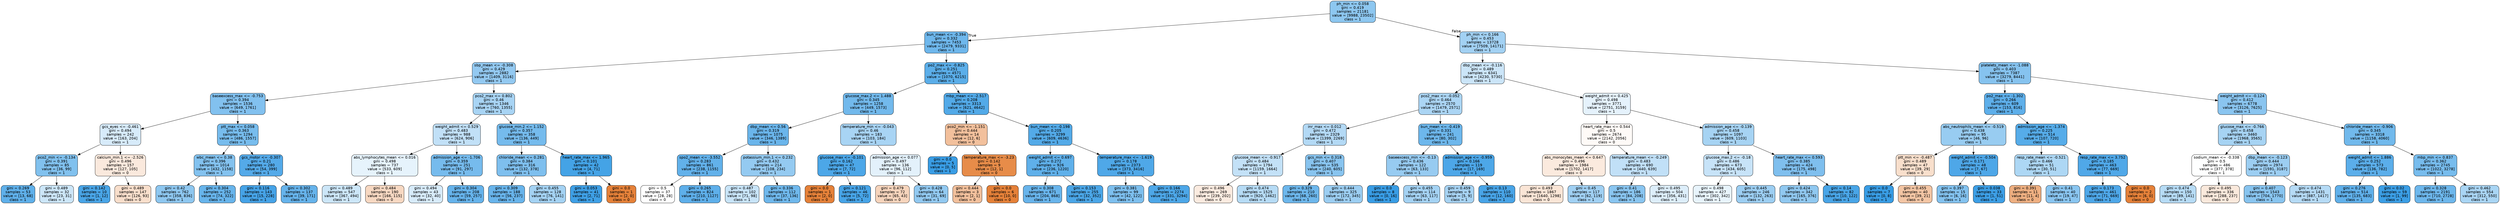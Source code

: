 digraph Tree {
node [shape=box, style="filled, rounded", color="black", fontname="helvetica"] ;
edge [fontname="helvetica"] ;
0 [label="ph_min <= 0.058\ngini = 0.419\nsamples = 21181\nvalue = [9988, 23502]\nclass = 1", fillcolor="#8dc7f0"] ;
1 [label="bun_mean <= -0.394\ngini = 0.332\nsamples = 7453\nvalue = [2479, 9331]\nclass = 1", fillcolor="#6eb7ec"] ;
0 -> 1 [labeldistance=2.5, labelangle=45, headlabel="True"] ;
2 [label="sbp_mean <= -0.308\ngini = 0.429\nsamples = 2882\nvalue = [1409, 3116]\nclass = 1", fillcolor="#93c9f1"] ;
1 -> 2 ;
3 [label="baseexcess_max <= -0.753\ngini = 0.394\nsamples = 1536\nvalue = [649, 1761]\nclass = 1", fillcolor="#82c1ef"] ;
2 -> 3 ;
4 [label="gcs_eyes <= -0.461\ngini = 0.494\nsamples = 242\nvalue = [163, 204]\nclass = 1", fillcolor="#d7ebfa"] ;
3 -> 4 ;
5 [label="pco2_min <= -0.134\ngini = 0.391\nsamples = 85\nvalue = [36, 99]\nclass = 1", fillcolor="#81c1ee"] ;
4 -> 5 ;
6 [label="gini = 0.269\nsamples = 53\nvalue = [13, 68]\nclass = 1", fillcolor="#5fb0ea"] ;
5 -> 6 ;
7 [label="gini = 0.489\nsamples = 32\nvalue = [23, 31]\nclass = 1", fillcolor="#cce6f8"] ;
5 -> 7 ;
8 [label="calcium_min.1 <= -2.526\ngini = 0.496\nsamples = 157\nvalue = [127, 105]\nclass = 0", fillcolor="#fae9dd"] ;
4 -> 8 ;
9 [label="gini = 0.142\nsamples = 10\nvalue = [1, 12]\nclass = 1", fillcolor="#49a5e7"] ;
8 -> 9 ;
10 [label="gini = 0.489\nsamples = 147\nvalue = [126, 93]\nclass = 0", fillcolor="#f8decb"] ;
8 -> 10 ;
11 [label="ptt_max <= 0.058\ngini = 0.363\nsamples = 1294\nvalue = [486, 1557]\nclass = 1", fillcolor="#77bced"] ;
3 -> 11 ;
12 [label="wbc_mean <= 0.38\ngini = 0.396\nsamples = 1014\nvalue = [432, 1158]\nclass = 1", fillcolor="#83c2ef"] ;
11 -> 12 ;
13 [label="gini = 0.42\nsamples = 762\nvalue = [358, 836]\nclass = 1", fillcolor="#8ec7f0"] ;
12 -> 13 ;
14 [label="gini = 0.304\nsamples = 252\nvalue = [74, 322]\nclass = 1", fillcolor="#67b4eb"] ;
12 -> 14 ;
15 [label="gcs_motor <= -0.307\ngini = 0.21\nsamples = 280\nvalue = [54, 399]\nclass = 1", fillcolor="#54aae9"] ;
11 -> 15 ;
16 [label="gini = 0.116\nsamples = 143\nvalue = [15, 228]\nclass = 1", fillcolor="#46a3e7"] ;
15 -> 16 ;
17 [label="gini = 0.302\nsamples = 137\nvalue = [39, 171]\nclass = 1", fillcolor="#66b3eb"] ;
15 -> 17 ;
18 [label="pco2_max <= 0.802\ngini = 0.46\nsamples = 1346\nvalue = [760, 1355]\nclass = 1", fillcolor="#a8d4f4"] ;
2 -> 18 ;
19 [label="weight_admit <= 0.529\ngini = 0.483\nsamples = 988\nvalue = [624, 906]\nclass = 1", fillcolor="#c1e0f7"] ;
18 -> 19 ;
20 [label="abs_lymphocytes_mean <= 0.016\ngini = 0.498\nsamples = 737\nvalue = [533, 609]\nclass = 1", fillcolor="#e6f3fc"] ;
19 -> 20 ;
21 [label="gini = 0.489\nsamples = 547\nvalue = [367, 494]\nclass = 1", fillcolor="#cce6f8"] ;
20 -> 21 ;
22 [label="gini = 0.484\nsamples = 190\nvalue = [166, 115]\nclass = 0", fillcolor="#f7d8c2"] ;
20 -> 22 ;
23 [label="admission_age <= -1.706\ngini = 0.359\nsamples = 251\nvalue = [91, 297]\nclass = 1", fillcolor="#76bbed"] ;
19 -> 23 ;
24 [label="gini = 0.494\nsamples = 43\nvalue = [32, 40]\nclass = 1", fillcolor="#d7ebfa"] ;
23 -> 24 ;
25 [label="gini = 0.304\nsamples = 208\nvalue = [59, 257]\nclass = 1", fillcolor="#66b3eb"] ;
23 -> 25 ;
26 [label="glucose_min.2 <= 1.152\ngini = 0.357\nsamples = 358\nvalue = [136, 449]\nclass = 1", fillcolor="#75bbed"] ;
18 -> 26 ;
27 [label="chloride_mean <= 0.281\ngini = 0.384\nsamples = 316\nvalue = [132, 378]\nclass = 1", fillcolor="#7ebfee"] ;
26 -> 27 ;
28 [label="gini = 0.309\nsamples = 188\nvalue = [56, 237]\nclass = 1", fillcolor="#68b4eb"] ;
27 -> 28 ;
29 [label="gini = 0.455\nsamples = 128\nvalue = [76, 141]\nclass = 1", fillcolor="#a4d2f3"] ;
27 -> 29 ;
30 [label="heart_rate_max <= 1.965\ngini = 0.101\nsamples = 42\nvalue = [4, 71]\nclass = 1", fillcolor="#44a3e6"] ;
26 -> 30 ;
31 [label="gini = 0.053\nsamples = 41\nvalue = [2, 71]\nclass = 1", fillcolor="#3fa0e6"] ;
30 -> 31 ;
32 [label="gini = 0.0\nsamples = 1\nvalue = [2, 0]\nclass = 0", fillcolor="#e58139"] ;
30 -> 32 ;
33 [label="po2_max <= -0.825\ngini = 0.251\nsamples = 4571\nvalue = [1070, 6215]\nclass = 1", fillcolor="#5baee9"] ;
1 -> 33 ;
34 [label="glucose_max.2 <= 1.488\ngini = 0.345\nsamples = 1258\nvalue = [449, 1573]\nclass = 1", fillcolor="#72b9ec"] ;
33 -> 34 ;
35 [label="dbp_mean <= 0.56\ngini = 0.319\nsamples = 1075\nvalue = [346, 1389]\nclass = 1", fillcolor="#6ab5eb"] ;
34 -> 35 ;
36 [label="spo2_mean <= -3.552\ngini = 0.283\nsamples = 861\nvalue = [238, 1155]\nclass = 1", fillcolor="#62b1ea"] ;
35 -> 36 ;
37 [label="gini = 0.5\nsamples = 37\nvalue = [28, 28]\nclass = 0", fillcolor="#ffffff"] ;
36 -> 37 ;
38 [label="gini = 0.265\nsamples = 824\nvalue = [210, 1127]\nclass = 1", fillcolor="#5eafea"] ;
36 -> 38 ;
39 [label="potassium_min.1 <= 0.232\ngini = 0.432\nsamples = 214\nvalue = [108, 234]\nclass = 1", fillcolor="#94caf1"] ;
35 -> 39 ;
40 [label="gini = 0.487\nsamples = 102\nvalue = [71, 98]\nclass = 1", fillcolor="#c8e4f8"] ;
39 -> 40 ;
41 [label="gini = 0.336\nsamples = 112\nvalue = [37, 136]\nclass = 1", fillcolor="#6fb8ec"] ;
39 -> 41 ;
42 [label="temperature_min <= -0.043\ngini = 0.46\nsamples = 183\nvalue = [103, 184]\nclass = 1", fillcolor="#a8d4f4"] ;
34 -> 42 ;
43 [label="glucose_max <= -0.101\ngini = 0.162\nsamples = 47\nvalue = [7, 72]\nclass = 1", fillcolor="#4ca7e8"] ;
42 -> 43 ;
44 [label="gini = 0.0\nsamples = 1\nvalue = [2, 0]\nclass = 0", fillcolor="#e58139"] ;
43 -> 44 ;
45 [label="gini = 0.121\nsamples = 46\nvalue = [5, 72]\nclass = 1", fillcolor="#47a4e7"] ;
43 -> 45 ;
46 [label="admission_age <= 0.077\ngini = 0.497\nsamples = 136\nvalue = [96, 112]\nclass = 1", fillcolor="#e3f1fb"] ;
42 -> 46 ;
47 [label="gini = 0.479\nsamples = 72\nvalue = [65, 43]\nclass = 0", fillcolor="#f6d4bc"] ;
46 -> 47 ;
48 [label="gini = 0.428\nsamples = 64\nvalue = [31, 69]\nclass = 1", fillcolor="#92c9f1"] ;
46 -> 48 ;
49 [label="mbp_mean <= -2.517\ngini = 0.208\nsamples = 3313\nvalue = [621, 4642]\nclass = 1", fillcolor="#53aae8"] ;
33 -> 49 ;
50 [label="pco2_min <= -1.151\ngini = 0.444\nsamples = 14\nvalue = [12, 6]\nclass = 0", fillcolor="#f2c09c"] ;
49 -> 50 ;
51 [label="gini = 0.0\nsamples = 5\nvalue = [0, 5]\nclass = 1", fillcolor="#399de5"] ;
50 -> 51 ;
52 [label="temperature_max <= -3.23\ngini = 0.142\nsamples = 9\nvalue = [12, 1]\nclass = 0", fillcolor="#e78c49"] ;
50 -> 52 ;
53 [label="gini = 0.444\nsamples = 3\nvalue = [2, 1]\nclass = 0", fillcolor="#f2c09c"] ;
52 -> 53 ;
54 [label="gini = 0.0\nsamples = 6\nvalue = [10, 0]\nclass = 0", fillcolor="#e58139"] ;
52 -> 54 ;
55 [label="bun_mean <= -0.198\ngini = 0.205\nsamples = 3299\nvalue = [609, 4636]\nclass = 1", fillcolor="#53aae8"] ;
49 -> 55 ;
56 [label="weight_admit <= 0.697\ngini = 0.272\nsamples = 926\nvalue = [236, 1220]\nclass = 1", fillcolor="#5fb0ea"] ;
55 -> 56 ;
57 [label="gini = 0.308\nsamples = 671\nvalue = [204, 868]\nclass = 1", fillcolor="#68b4eb"] ;
56 -> 57 ;
58 [label="gini = 0.153\nsamples = 255\nvalue = [32, 352]\nclass = 1", fillcolor="#4ba6e7"] ;
56 -> 58 ;
59 [label="temperature_max <= -1.619\ngini = 0.178\nsamples = 2373\nvalue = [373, 3416]\nclass = 1", fillcolor="#4fa8e8"] ;
55 -> 59 ;
60 [label="gini = 0.381\nsamples = 99\nvalue = [42, 122]\nclass = 1", fillcolor="#7dbfee"] ;
59 -> 60 ;
61 [label="gini = 0.166\nsamples = 2274\nvalue = [331, 3294]\nclass = 1", fillcolor="#4da7e8"] ;
59 -> 61 ;
62 [label="ph_min <= 0.166\ngini = 0.453\nsamples = 13728\nvalue = [7509, 14171]\nclass = 1", fillcolor="#a2d1f3"] ;
0 -> 62 [labeldistance=2.5, labelangle=-45, headlabel="False"] ;
63 [label="dbp_mean <= -0.116\ngini = 0.489\nsamples = 6341\nvalue = [4230, 5730]\nclass = 1", fillcolor="#cbe5f8"] ;
62 -> 63 ;
64 [label="pco2_max <= -0.052\ngini = 0.464\nsamples = 2570\nvalue = [1479, 2571]\nclass = 1", fillcolor="#abd5f4"] ;
63 -> 64 ;
65 [label="inr_max <= 0.012\ngini = 0.472\nsamples = 2329\nvalue = [1399, 2269]\nclass = 1", fillcolor="#b3d9f5"] ;
64 -> 65 ;
66 [label="glucose_mean <= -0.917\ngini = 0.484\nsamples = 1794\nvalue = [1159, 1664]\nclass = 1", fillcolor="#c3e1f7"] ;
65 -> 66 ;
67 [label="gini = 0.496\nsamples = 269\nvalue = [239, 202]\nclass = 0", fillcolor="#fbebe0"] ;
66 -> 67 ;
68 [label="gini = 0.474\nsamples = 1525\nvalue = [920, 1462]\nclass = 1", fillcolor="#b6dbf5"] ;
66 -> 68 ;
69 [label="gcs_min <= 0.318\ngini = 0.407\nsamples = 535\nvalue = [240, 605]\nclass = 1", fillcolor="#88c4ef"] ;
65 -> 69 ;
70 [label="gini = 0.329\nsamples = 210\nvalue = [68, 260]\nclass = 1", fillcolor="#6db7ec"] ;
69 -> 70 ;
71 [label="gini = 0.444\nsamples = 325\nvalue = [172, 345]\nclass = 1", fillcolor="#9ccef2"] ;
69 -> 71 ;
72 [label="bun_mean <= -0.419\ngini = 0.331\nsamples = 241\nvalue = [80, 302]\nclass = 1", fillcolor="#6db7ec"] ;
64 -> 72 ;
73 [label="baseexcess_min <= -0.13\ngini = 0.436\nsamples = 122\nvalue = [63, 133]\nclass = 1", fillcolor="#97cbf1"] ;
72 -> 73 ;
74 [label="gini = 0.0\nsamples = 8\nvalue = [0, 16]\nclass = 1", fillcolor="#399de5"] ;
73 -> 74 ;
75 [label="gini = 0.455\nsamples = 114\nvalue = [63, 117]\nclass = 1", fillcolor="#a4d2f3"] ;
73 -> 75 ;
76 [label="admission_age <= -0.959\ngini = 0.166\nsamples = 119\nvalue = [17, 169]\nclass = 1", fillcolor="#4da7e8"] ;
72 -> 76 ;
77 [label="gini = 0.459\nsamples = 9\nvalue = [5, 9]\nclass = 1", fillcolor="#a7d3f3"] ;
76 -> 77 ;
78 [label="gini = 0.13\nsamples = 110\nvalue = [12, 160]\nclass = 1", fillcolor="#48a4e7"] ;
76 -> 78 ;
79 [label="weight_admit <= 0.425\ngini = 0.498\nsamples = 3771\nvalue = [2751, 3159]\nclass = 1", fillcolor="#e5f2fc"] ;
63 -> 79 ;
80 [label="heart_rate_max <= 0.544\ngini = 0.5\nsamples = 2674\nvalue = [2142, 2056]\nclass = 0", fillcolor="#fefaf7"] ;
79 -> 80 ;
81 [label="abs_monocytes_mean <= 0.647\ngini = 0.496\nsamples = 1984\nvalue = [1702, 1417]\nclass = 0", fillcolor="#fbeade"] ;
80 -> 81 ;
82 [label="gini = 0.493\nsamples = 1867\nvalue = [1640, 1298]\nclass = 0", fillcolor="#fae5d6"] ;
81 -> 82 ;
83 [label="gini = 0.45\nsamples = 117\nvalue = [62, 119]\nclass = 1", fillcolor="#a0d0f3"] ;
81 -> 83 ;
84 [label="temperature_mean <= -0.249\ngini = 0.483\nsamples = 690\nvalue = [440, 639]\nclass = 1", fillcolor="#c1e0f7"] ;
80 -> 84 ;
85 [label="gini = 0.41\nsamples = 186\nvalue = [84, 208]\nclass = 1", fillcolor="#89c5f0"] ;
84 -> 85 ;
86 [label="gini = 0.495\nsamples = 504\nvalue = [356, 431]\nclass = 1", fillcolor="#ddeefa"] ;
84 -> 86 ;
87 [label="admission_age <= -0.139\ngini = 0.458\nsamples = 1097\nvalue = [609, 1103]\nclass = 1", fillcolor="#a6d3f3"] ;
79 -> 87 ;
88 [label="glucose_max.2 <= -0.18\ngini = 0.486\nsamples = 673\nvalue = [434, 605]\nclass = 1", fillcolor="#c7e3f8"] ;
87 -> 88 ;
89 [label="gini = 0.498\nsamples = 427\nvalue = [302, 342]\nclass = 1", fillcolor="#e8f4fc"] ;
88 -> 89 ;
90 [label="gini = 0.445\nsamples = 246\nvalue = [132, 263]\nclass = 1", fillcolor="#9ccef2"] ;
88 -> 90 ;
91 [label="heart_rate_max <= 0.593\ngini = 0.385\nsamples = 424\nvalue = [175, 498]\nclass = 1", fillcolor="#7fbfee"] ;
87 -> 91 ;
92 [label="gini = 0.424\nsamples = 342\nvalue = [165, 376]\nclass = 1", fillcolor="#90c8f0"] ;
91 -> 92 ;
93 [label="gini = 0.14\nsamples = 82\nvalue = [10, 122]\nclass = 1", fillcolor="#49a5e7"] ;
91 -> 93 ;
94 [label="platelets_mean <= -1.088\ngini = 0.403\nsamples = 7387\nvalue = [3279, 8441]\nclass = 1", fillcolor="#86c3ef"] ;
62 -> 94 ;
95 [label="po2_max <= -1.302\ngini = 0.266\nsamples = 609\nvalue = [153, 816]\nclass = 1", fillcolor="#5eafea"] ;
94 -> 95 ;
96 [label="abs_neutrophils_mean <= -0.519\ngini = 0.438\nsamples = 95\nvalue = [46, 96]\nclass = 1", fillcolor="#98ccf1"] ;
95 -> 96 ;
97 [label="ptt_min <= -0.487\ngini = 0.489\nsamples = 47\nvalue = [39, 29]\nclass = 0", fillcolor="#f8dfcc"] ;
96 -> 97 ;
98 [label="gini = 0.0\nsamples = 7\nvalue = [0, 8]\nclass = 1", fillcolor="#399de5"] ;
97 -> 98 ;
99 [label="gini = 0.455\nsamples = 40\nvalue = [39, 21]\nclass = 0", fillcolor="#f3c5a4"] ;
97 -> 99 ;
100 [label="weight_admit <= -0.504\ngini = 0.171\nsamples = 48\nvalue = [7, 67]\nclass = 1", fillcolor="#4ea7e8"] ;
96 -> 100 ;
101 [label="gini = 0.397\nsamples = 15\nvalue = [6, 16]\nclass = 1", fillcolor="#83c2ef"] ;
100 -> 101 ;
102 [label="gini = 0.038\nsamples = 33\nvalue = [1, 51]\nclass = 1", fillcolor="#3d9fe6"] ;
100 -> 102 ;
103 [label="admission_age <= -1.374\ngini = 0.225\nsamples = 514\nvalue = [107, 720]\nclass = 1", fillcolor="#56ace9"] ;
95 -> 103 ;
104 [label="resp_rate_mean <= -0.521\ngini = 0.466\nsamples = 51\nvalue = [30, 51]\nclass = 1", fillcolor="#add7f4"] ;
103 -> 104 ;
105 [label="gini = 0.391\nsamples = 11\nvalue = [11, 4]\nclass = 0", fillcolor="#eeaf81"] ;
104 -> 105 ;
106 [label="gini = 0.41\nsamples = 40\nvalue = [19, 47]\nclass = 1", fillcolor="#89c5f0"] ;
104 -> 106 ;
107 [label="resp_rate_max <= 3.752\ngini = 0.185\nsamples = 463\nvalue = [77, 669]\nclass = 1", fillcolor="#50a8e8"] ;
103 -> 107 ;
108 [label="gini = 0.173\nsamples = 461\nvalue = [71, 669]\nclass = 1", fillcolor="#4ea7e8"] ;
107 -> 108 ;
109 [label="gini = 0.0\nsamples = 2\nvalue = [6, 0]\nclass = 0", fillcolor="#e58139"] ;
107 -> 109 ;
110 [label="weight_admit <= -0.124\ngini = 0.412\nsamples = 6778\nvalue = [3126, 7625]\nclass = 1", fillcolor="#8ac5f0"] ;
94 -> 110 ;
111 [label="glucose_max <= -0.766\ngini = 0.458\nsamples = 3460\nvalue = [1968, 3565]\nclass = 1", fillcolor="#a6d3f3"] ;
110 -> 111 ;
112 [label="sodium_mean <= -0.338\ngini = 0.5\nsamples = 486\nvalue = [377, 378]\nclass = 1", fillcolor="#feffff"] ;
111 -> 112 ;
113 [label="gini = 0.474\nsamples = 150\nvalue = [89, 141]\nclass = 1", fillcolor="#b6dbf5"] ;
112 -> 113 ;
114 [label="gini = 0.495\nsamples = 336\nvalue = [288, 237]\nclass = 0", fillcolor="#fae9dc"] ;
112 -> 114 ;
115 [label="dbp_mean <= -0.123\ngini = 0.444\nsamples = 2974\nvalue = [1591, 3187]\nclass = 1", fillcolor="#9ccef2"] ;
111 -> 115 ;
116 [label="gini = 0.407\nsamples = 1543\nvalue = [704, 1770]\nclass = 1", fillcolor="#88c4ef"] ;
115 -> 116 ;
117 [label="gini = 0.474\nsamples = 1431\nvalue = [887, 1417]\nclass = 1", fillcolor="#b5daf5"] ;
115 -> 117 ;
118 [label="chloride_mean <= -0.906\ngini = 0.345\nsamples = 3318\nvalue = [1158, 4060]\nclass = 1", fillcolor="#71b9ec"] ;
110 -> 118 ;
119 [label="weight_admit <= 1.886\ngini = 0.252\nsamples = 573\nvalue = [136, 782]\nclass = 1", fillcolor="#5baeea"] ;
118 -> 119 ;
120 [label="gini = 0.276\nsamples = 514\nvalue = [135, 683]\nclass = 1", fillcolor="#60b0ea"] ;
119 -> 120 ;
121 [label="gini = 0.02\nsamples = 59\nvalue = [1, 99]\nclass = 1", fillcolor="#3b9ee5"] ;
119 -> 121 ;
122 [label="mbp_min <= 0.837\ngini = 0.362\nsamples = 2745\nvalue = [1022, 3278]\nclass = 1", fillcolor="#77bced"] ;
118 -> 122 ;
123 [label="gini = 0.328\nsamples = 2191\nvalue = [710, 2728]\nclass = 1", fillcolor="#6db7ec"] ;
122 -> 123 ;
124 [label="gini = 0.462\nsamples = 554\nvalue = [312, 550]\nclass = 1", fillcolor="#a9d5f4"] ;
122 -> 124 ;
}